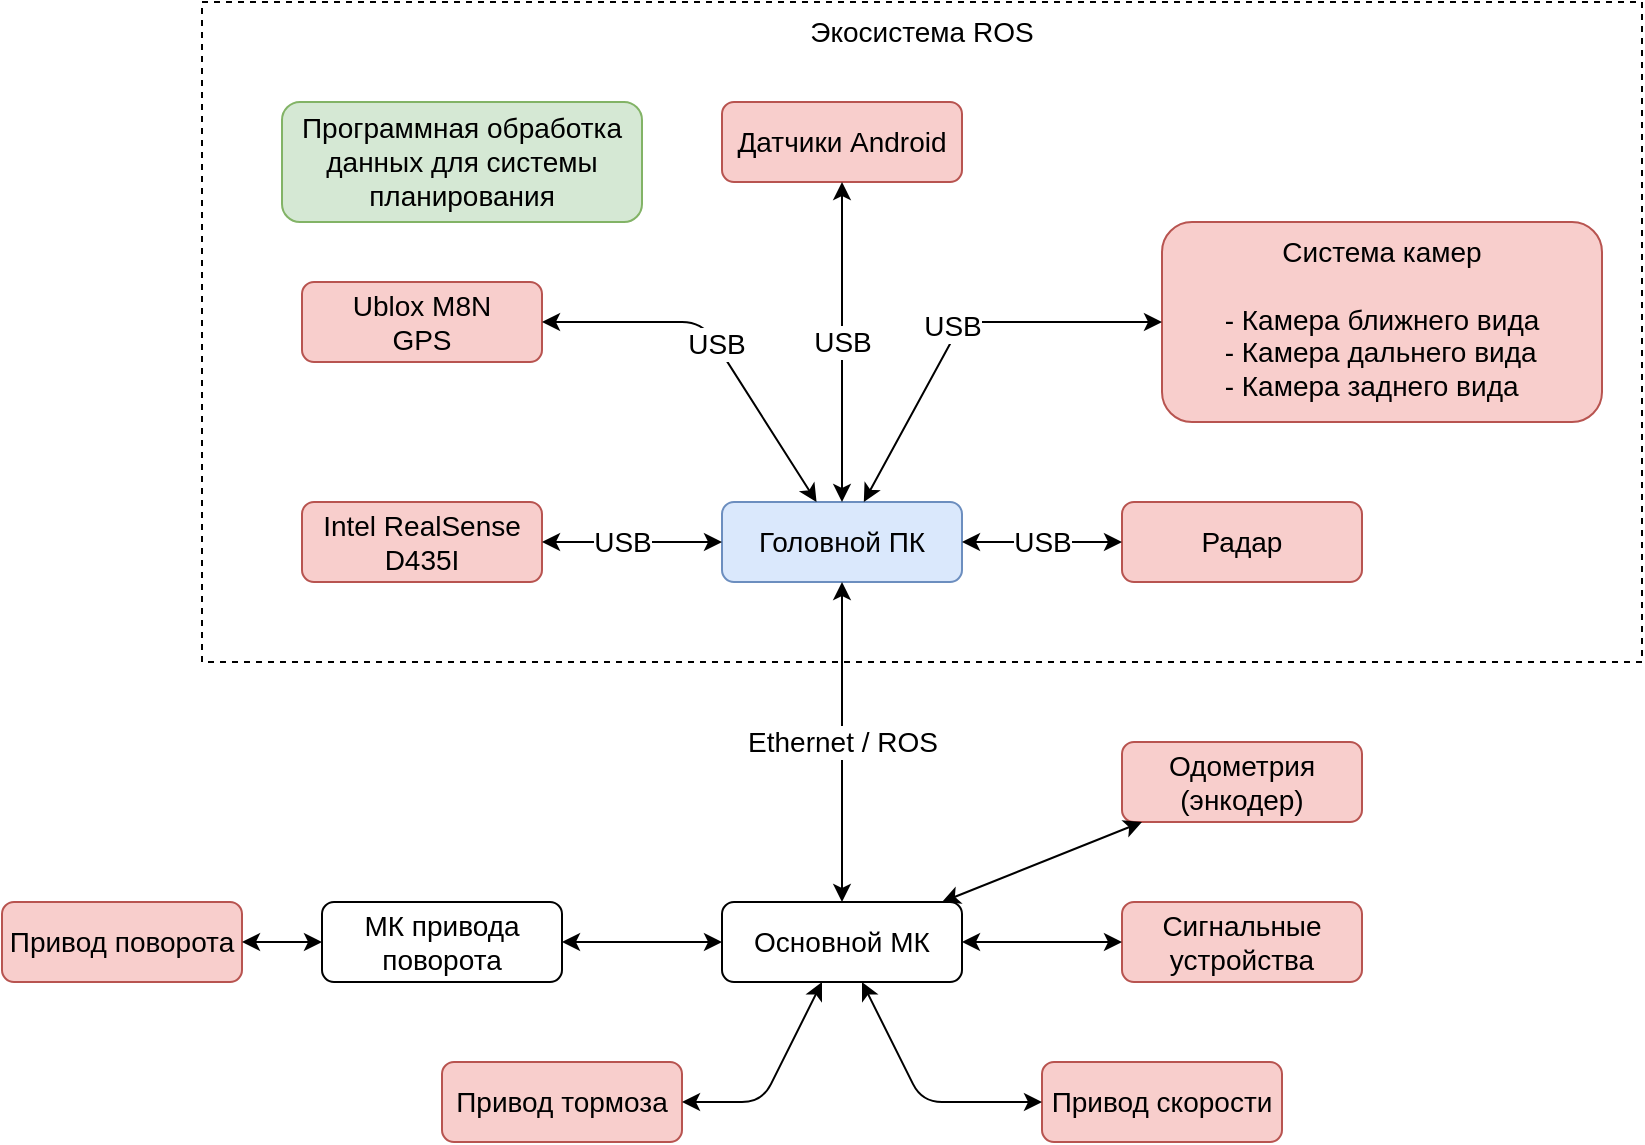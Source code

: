 <mxfile version="15.0.6" type="google" pages="5"><diagram id="zRDR28uWy2j19FJvfki4" name="MainBlocks"><mxGraphModel dx="1422" dy="1931" grid="1" gridSize="10" guides="1" tooltips="1" connect="1" arrows="1" fold="1" page="1" pageScale="1" pageWidth="827" pageHeight="1169" math="0" shadow="0"><root><mxCell id="0"/><mxCell id="1" parent="0"/><mxCell id="t-ImIZvQn2SqK_caZat9-21" value="Экосистема ROS" style="rounded=0;whiteSpace=wrap;html=1;fontSize=14;verticalAlign=top;dashed=1;" parent="1" vertex="1"><mxGeometry x="180" y="-250" width="720" height="330" as="geometry"/></mxCell><mxCell id="t-ImIZvQn2SqK_caZat9-1" value="Привод тормоза" style="rounded=1;whiteSpace=wrap;html=1;fontSize=14;fillColor=#f8cecc;strokeColor=#b85450;" parent="1" vertex="1"><mxGeometry x="300" y="280" width="120" height="40" as="geometry"/></mxCell><mxCell id="t-ImIZvQn2SqK_caZat9-3" value="" style="endArrow=classic;startArrow=classic;html=1;fontSize=14;" parent="1" source="t-ImIZvQn2SqK_caZat9-1" target="t-ImIZvQn2SqK_caZat9-4" edge="1"><mxGeometry width="50" height="50" relative="1" as="geometry"><mxPoint x="390" y="440" as="sourcePoint"/><mxPoint x="360" y="340" as="targetPoint"/><Array as="points"><mxPoint x="460" y="300"/></Array></mxGeometry></mxCell><mxCell id="t-ImIZvQn2SqK_caZat9-4" value="Основной МК" style="rounded=1;whiteSpace=wrap;html=1;fontSize=14;" parent="1" vertex="1"><mxGeometry x="440" y="200" width="120" height="40" as="geometry"/></mxCell><mxCell id="t-ImIZvQn2SqK_caZat9-7" value="МК привода поворота" style="rounded=1;whiteSpace=wrap;html=1;fontSize=14;" parent="1" vertex="1"><mxGeometry x="240" y="200" width="120" height="40" as="geometry"/></mxCell><mxCell id="t-ImIZvQn2SqK_caZat9-8" value="" style="endArrow=classic;startArrow=classic;html=1;fontSize=14;" parent="1" source="t-ImIZvQn2SqK_caZat9-4" target="t-ImIZvQn2SqK_caZat9-7" edge="1"><mxGeometry width="50" height="50" relative="1" as="geometry"><mxPoint x="443.333" y="330" as="sourcePoint"/><mxPoint x="496.667" y="250" as="targetPoint"/></mxGeometry></mxCell><mxCell id="t-ImIZvQn2SqK_caZat9-10" value="Головной ПК" style="rounded=1;whiteSpace=wrap;html=1;fontSize=14;fillColor=#dae8fc;strokeColor=#6c8ebf;" parent="1" vertex="1"><mxGeometry x="440" width="120" height="40" as="geometry"/></mxCell><mxCell id="t-ImIZvQn2SqK_caZat9-11" value="Ethernet / ROS" style="endArrow=classic;startArrow=classic;html=1;fontSize=14;" parent="1" source="t-ImIZvQn2SqK_caZat9-10" target="t-ImIZvQn2SqK_caZat9-4" edge="1"><mxGeometry width="50" height="50" relative="1" as="geometry"><mxPoint x="527.143" y="210" as="sourcePoint"/><mxPoint x="612.857" y="110" as="targetPoint"/></mxGeometry></mxCell><mxCell id="t-ImIZvQn2SqK_caZat9-13" value="Система камер&lt;br&gt;&lt;br&gt;&lt;div style=&quot;text-align: left&quot;&gt;&lt;span&gt;- Камера ближнего вида&lt;/span&gt;&lt;/div&gt;&lt;div style=&quot;text-align: left&quot;&gt;- Камера дальнего вида&lt;/div&gt;&lt;div style=&quot;text-align: left&quot;&gt;- Камера заднего вида&lt;/div&gt;" style="rounded=1;whiteSpace=wrap;html=1;fontSize=14;fillColor=#f8cecc;strokeColor=#b85450;verticalAlign=top;" parent="1" vertex="1"><mxGeometry x="660" y="-140" width="220" height="100" as="geometry"/></mxCell><mxCell id="t-ImIZvQn2SqK_caZat9-14" value="USB" style="endArrow=classic;startArrow=classic;html=1;fontSize=14;" parent="1" source="t-ImIZvQn2SqK_caZat9-10" target="t-ImIZvQn2SqK_caZat9-13" edge="1"><mxGeometry x="-0.025" y="4" width="50" height="50" relative="1" as="geometry"><mxPoint x="687.143" y="70" as="sourcePoint"/><mxPoint x="772.857" y="-30" as="targetPoint"/><Array as="points"><mxPoint x="560" y="-90"/></Array><mxPoint as="offset"/></mxGeometry></mxCell><mxCell id="t-ImIZvQn2SqK_caZat9-15" value="Привод скорости" style="rounded=1;whiteSpace=wrap;html=1;fontSize=14;fillColor=#f8cecc;strokeColor=#b85450;" parent="1" vertex="1"><mxGeometry x="600" y="280" width="120" height="40" as="geometry"/></mxCell><mxCell id="t-ImIZvQn2SqK_caZat9-16" value="" style="endArrow=classic;startArrow=classic;html=1;fontSize=14;" parent="1" source="t-ImIZvQn2SqK_caZat9-4" target="t-ImIZvQn2SqK_caZat9-15" edge="1"><mxGeometry width="50" height="50" relative="1" as="geometry"><mxPoint x="680" y="340" as="sourcePoint"/><mxPoint x="610" y="330" as="targetPoint"/><Array as="points"><mxPoint x="540" y="300"/></Array></mxGeometry></mxCell><mxCell id="t-ImIZvQn2SqK_caZat9-17" value="Привод поворота" style="rounded=1;whiteSpace=wrap;html=1;fontSize=14;fillColor=#f8cecc;strokeColor=#b85450;" parent="1" vertex="1"><mxGeometry x="80" y="200" width="120" height="40" as="geometry"/></mxCell><mxCell id="t-ImIZvQn2SqK_caZat9-18" value="" style="endArrow=classic;startArrow=classic;html=1;fontSize=14;" parent="1" source="t-ImIZvQn2SqK_caZat9-7" target="t-ImIZvQn2SqK_caZat9-17" edge="1"><mxGeometry width="50" height="50" relative="1" as="geometry"><mxPoint x="527.143" y="210" as="sourcePoint"/><mxPoint x="612.857" y="110" as="targetPoint"/></mxGeometry></mxCell><mxCell id="t-ImIZvQn2SqK_caZat9-19" value="Сигнальные устройства" style="rounded=1;whiteSpace=wrap;html=1;fontSize=14;fillColor=#f8cecc;strokeColor=#b85450;" parent="1" vertex="1"><mxGeometry x="640" y="200" width="120" height="40" as="geometry"/></mxCell><mxCell id="t-ImIZvQn2SqK_caZat9-20" value="" style="endArrow=classic;startArrow=classic;html=1;fontSize=14;" parent="1" source="t-ImIZvQn2SqK_caZat9-4" target="t-ImIZvQn2SqK_caZat9-19" edge="1"><mxGeometry width="50" height="50" relative="1" as="geometry"><mxPoint x="527.143" y="210" as="sourcePoint"/><mxPoint x="612.857" y="110" as="targetPoint"/></mxGeometry></mxCell><mxCell id="t-ImIZvQn2SqK_caZat9-26" value="Одометрия&lt;br&gt;(энкодер)" style="rounded=1;whiteSpace=wrap;html=1;fontSize=14;fillColor=#f8cecc;strokeColor=#b85450;" parent="1" vertex="1"><mxGeometry x="640" y="120" width="120" height="40" as="geometry"/></mxCell><mxCell id="t-ImIZvQn2SqK_caZat9-27" value="" style="endArrow=classic;startArrow=classic;html=1;fontSize=14;" parent="1" source="t-ImIZvQn2SqK_caZat9-4" target="t-ImIZvQn2SqK_caZat9-26" edge="1"><mxGeometry width="50" height="50" relative="1" as="geometry"><mxPoint x="570" y="230" as="sourcePoint"/><mxPoint x="650" y="230" as="targetPoint"/></mxGeometry></mxCell><mxCell id="t-ImIZvQn2SqK_caZat9-30" value="Радар" style="rounded=1;whiteSpace=wrap;html=1;fontSize=14;fillColor=#f8cecc;strokeColor=#b85450;" parent="1" vertex="1"><mxGeometry x="640" width="120" height="40" as="geometry"/></mxCell><mxCell id="t-ImIZvQn2SqK_caZat9-31" value="USB" style="endArrow=classic;startArrow=classic;html=1;fontSize=14;" parent="1" source="t-ImIZvQn2SqK_caZat9-10" target="t-ImIZvQn2SqK_caZat9-30" edge="1"><mxGeometry width="50" height="50" relative="1" as="geometry"><mxPoint x="330" y="30" as="sourcePoint"/><mxPoint x="450" y="30" as="targetPoint"/></mxGeometry></mxCell><mxCell id="t-ImIZvQn2SqK_caZat9-32" value="Программная обработка данных для системы планирования" style="rounded=1;whiteSpace=wrap;html=1;fontSize=14;verticalAlign=middle;fillColor=#d5e8d4;strokeColor=#82b366;" parent="1" vertex="1"><mxGeometry x="220" y="-200" width="180" height="60" as="geometry"/></mxCell><mxCell id="yR-QvZx8uirgOthwfy7J-1" value="Intel RealSense&lt;br&gt;D435I" style="rounded=1;whiteSpace=wrap;html=1;fontSize=14;fillColor=#f8cecc;strokeColor=#b85450;" parent="1" vertex="1"><mxGeometry x="230" width="120" height="40" as="geometry"/></mxCell><mxCell id="yR-QvZx8uirgOthwfy7J-2" value="USB" style="endArrow=classic;startArrow=classic;html=1;fontSize=14;" parent="1" source="t-ImIZvQn2SqK_caZat9-10" target="yR-QvZx8uirgOthwfy7J-1" edge="1"><mxGeometry x="0.111" width="50" height="50" relative="1" as="geometry"><mxPoint x="470" y="20" as="sourcePoint"/><mxPoint x="510" y="-190" as="targetPoint"/><mxPoint as="offset"/></mxGeometry></mxCell><mxCell id="yR-QvZx8uirgOthwfy7J-3" value="Ublox M8N&lt;br&gt;GPS" style="rounded=1;whiteSpace=wrap;html=1;fontSize=14;fillColor=#f8cecc;strokeColor=#b85450;" parent="1" vertex="1"><mxGeometry x="230" y="-110" width="120" height="40" as="geometry"/></mxCell><mxCell id="yR-QvZx8uirgOthwfy7J-4" value="USB" style="endArrow=classic;startArrow=classic;html=1;fontSize=14;" parent="1" source="t-ImIZvQn2SqK_caZat9-10" target="yR-QvZx8uirgOthwfy7J-3" edge="1"><mxGeometry width="50" height="50" relative="1" as="geometry"><mxPoint x="510" y="10" as="sourcePoint"/><mxPoint x="510" y="-190" as="targetPoint"/><Array as="points"><mxPoint x="430" y="-90"/></Array></mxGeometry></mxCell><mxCell id="OU8pU7-Chbkv9BFfNw3c-1" value="Датчики Android" style="rounded=1;whiteSpace=wrap;html=1;fontSize=14;fillColor=#f8cecc;strokeColor=#b85450;" parent="1" vertex="1"><mxGeometry x="440" y="-200" width="120" height="40" as="geometry"/></mxCell><mxCell id="OU8pU7-Chbkv9BFfNw3c-2" value="USB" style="endArrow=classic;startArrow=classic;html=1;fontSize=14;" parent="1" source="t-ImIZvQn2SqK_caZat9-10" target="OU8pU7-Chbkv9BFfNw3c-1" edge="1"><mxGeometry width="50" height="50" relative="1" as="geometry"><mxPoint x="570" y="30" as="sourcePoint"/><mxPoint x="650" y="30" as="targetPoint"/></mxGeometry></mxCell></root></mxGraphModel></diagram><diagram id="R8n72mBT_WFG72FCqKb8" name="ROS Flow"><mxGraphModel dx="1422" dy="794" grid="1" gridSize="10" guides="1" tooltips="1" connect="1" arrows="1" fold="1" page="1" pageScale="1" pageWidth="827" pageHeight="1169" math="0" shadow="0"><root><mxCell id="kJuKawwaeb4zkLzE2Cbz-0"/><mxCell id="kJuKawwaeb4zkLzE2Cbz-1" parent="kJuKawwaeb4zkLzE2Cbz-0"/><mxCell id="VeBvSfh-zfwsyzmYE2hp-2" value="" style="edgeStyle=orthogonalEdgeStyle;rounded=0;orthogonalLoop=1;jettySize=auto;html=1;fontSize=14;" parent="kJuKawwaeb4zkLzE2Cbz-1" source="VeBvSfh-zfwsyzmYE2hp-0" target="VeBvSfh-zfwsyzmYE2hp-1" edge="1"><mxGeometry relative="1" as="geometry"/></mxCell><mxCell id="VeBvSfh-zfwsyzmYE2hp-4" style="edgeStyle=orthogonalEdgeStyle;rounded=0;orthogonalLoop=1;jettySize=auto;html=1;exitX=0.75;exitY=1;exitDx=0;exitDy=0;entryX=0;entryY=0.5;entryDx=0;entryDy=0;fontSize=14;" parent="kJuKawwaeb4zkLzE2Cbz-1" source="VeBvSfh-zfwsyzmYE2hp-0" target="VeBvSfh-zfwsyzmYE2hp-3" edge="1"><mxGeometry relative="1" as="geometry"/></mxCell><mxCell id="VeBvSfh-zfwsyzmYE2hp-0" value="Intel RealSense&lt;br style=&quot;font-size: 14px;&quot;&gt;D435I" style="rounded=1;whiteSpace=wrap;html=1;fontSize=14;fillColor=#f8cecc;strokeColor=#b85450;" parent="kJuKawwaeb4zkLzE2Cbz-1" vertex="1"><mxGeometry x="100" y="240" width="120" height="40" as="geometry"/></mxCell><mxCell id="VeBvSfh-zfwsyzmYE2hp-27" style="edgeStyle=orthogonalEdgeStyle;rounded=0;orthogonalLoop=1;jettySize=auto;html=1;exitX=1;exitY=0.5;exitDx=0;exitDy=0;entryX=0.25;entryY=1;entryDx=0;entryDy=0;fontSize=14;" parent="kJuKawwaeb4zkLzE2Cbz-1" source="VeBvSfh-zfwsyzmYE2hp-1" target="VeBvSfh-zfwsyzmYE2hp-25" edge="1"><mxGeometry relative="1" as="geometry"/></mxCell><mxCell id="VeBvSfh-zfwsyzmYE2hp-1" value="Gyroscope data" style="rounded=0;whiteSpace=wrap;html=1;fillColor=#d5e8d4;strokeColor=#82b366;fontSize=14;" parent="kJuKawwaeb4zkLzE2Cbz-1" vertex="1"><mxGeometry x="280" y="245" width="120" height="30" as="geometry"/></mxCell><mxCell id="VeBvSfh-zfwsyzmYE2hp-3" value="PointCloud data" style="rounded=0;whiteSpace=wrap;html=1;fillColor=#d5e8d4;strokeColor=#82b366;fontSize=14;" parent="kJuKawwaeb4zkLzE2Cbz-1" vertex="1"><mxGeometry x="280" y="325" width="120" height="30" as="geometry"/></mxCell><mxCell id="VeBvSfh-zfwsyzmYE2hp-9" value="" style="edgeStyle=orthogonalEdgeStyle;rounded=0;orthogonalLoop=1;jettySize=auto;html=1;fontSize=14;" parent="kJuKawwaeb4zkLzE2Cbz-1" source="VeBvSfh-zfwsyzmYE2hp-5" target="VeBvSfh-zfwsyzmYE2hp-7" edge="1"><mxGeometry relative="1" as="geometry"/></mxCell><mxCell id="VeBvSfh-zfwsyzmYE2hp-12" style="edgeStyle=orthogonalEdgeStyle;rounded=0;orthogonalLoop=1;jettySize=auto;html=1;exitX=0.75;exitY=1;exitDx=0;exitDy=0;entryX=0;entryY=0.5;entryDx=0;entryDy=0;fontSize=14;" parent="kJuKawwaeb4zkLzE2Cbz-1" source="VeBvSfh-zfwsyzmYE2hp-5" target="VeBvSfh-zfwsyzmYE2hp-6" edge="1"><mxGeometry relative="1" as="geometry"/></mxCell><mxCell id="VeBvSfh-zfwsyzmYE2hp-5" value="Stereo pair" style="rounded=1;whiteSpace=wrap;html=1;fontSize=14;fillColor=#f8cecc;strokeColor=#b85450;" parent="kJuKawwaeb4zkLzE2Cbz-1" vertex="1"><mxGeometry x="100" y="440" width="120" height="40" as="geometry"/></mxCell><mxCell id="VeBvSfh-zfwsyzmYE2hp-11" style="edgeStyle=orthogonalEdgeStyle;rounded=0;orthogonalLoop=1;jettySize=auto;html=1;exitX=1;exitY=0.5;exitDx=0;exitDy=0;fontSize=14;" parent="kJuKawwaeb4zkLzE2Cbz-1" source="VeBvSfh-zfwsyzmYE2hp-6" target="VeBvSfh-zfwsyzmYE2hp-8" edge="1"><mxGeometry relative="1" as="geometry"/></mxCell><mxCell id="VeBvSfh-zfwsyzmYE2hp-6" value="CameraInfo&lt;br style=&quot;font-size: 14px;&quot;&gt;Calibration data" style="rounded=0;whiteSpace=wrap;html=1;fillColor=#d5e8d4;strokeColor=#82b366;fontSize=14;" parent="kJuKawwaeb4zkLzE2Cbz-1" vertex="1"><mxGeometry x="280" y="520" width="120" height="30" as="geometry"/></mxCell><mxCell id="VeBvSfh-zfwsyzmYE2hp-10" value="" style="edgeStyle=orthogonalEdgeStyle;rounded=0;orthogonalLoop=1;jettySize=auto;html=1;fontSize=14;" parent="kJuKawwaeb4zkLzE2Cbz-1" source="VeBvSfh-zfwsyzmYE2hp-7" target="VeBvSfh-zfwsyzmYE2hp-8" edge="1"><mxGeometry relative="1" as="geometry"/></mxCell><mxCell id="VeBvSfh-zfwsyzmYE2hp-7" value="Raw images" style="rounded=0;whiteSpace=wrap;html=1;fillColor=#d5e8d4;strokeColor=#82b366;fontSize=14;" parent="kJuKawwaeb4zkLzE2Cbz-1" vertex="1"><mxGeometry x="280" y="445" width="120" height="30" as="geometry"/></mxCell><mxCell id="VeBvSfh-zfwsyzmYE2hp-14" style="edgeStyle=orthogonalEdgeStyle;rounded=0;orthogonalLoop=1;jettySize=auto;html=1;fontSize=14;" parent="kJuKawwaeb4zkLzE2Cbz-1" source="VeBvSfh-zfwsyzmYE2hp-8" target="VeBvSfh-zfwsyzmYE2hp-13" edge="1"><mxGeometry relative="1" as="geometry"/></mxCell><mxCell id="VeBvSfh-zfwsyzmYE2hp-8" value="StereoImageProc" style="rounded=1;whiteSpace=wrap;html=1;fontSize=14;fillColor=#dae8fc;strokeColor=#6c8ebf;" parent="kJuKawwaeb4zkLzE2Cbz-1" vertex="1"><mxGeometry x="440" y="440" width="120" height="40" as="geometry"/></mxCell><mxCell id="VeBvSfh-zfwsyzmYE2hp-28" style="edgeStyle=orthogonalEdgeStyle;rounded=0;orthogonalLoop=1;jettySize=auto;html=1;exitX=1;exitY=0.5;exitDx=0;exitDy=0;fontSize=14;" parent="kJuKawwaeb4zkLzE2Cbz-1" source="VeBvSfh-zfwsyzmYE2hp-13" target="VeBvSfh-zfwsyzmYE2hp-15" edge="1"><mxGeometry relative="1" as="geometry"/></mxCell><mxCell id="VeBvSfh-zfwsyzmYE2hp-13" value="Rectified images" style="rounded=0;whiteSpace=wrap;html=1;fillColor=#d5e8d4;strokeColor=#82b366;fontSize=14;" parent="kJuKawwaeb4zkLzE2Cbz-1" vertex="1"><mxGeometry x="440" y="360" width="120" height="30" as="geometry"/></mxCell><mxCell id="VeBvSfh-zfwsyzmYE2hp-30" style="edgeStyle=orthogonalEdgeStyle;rounded=0;orthogonalLoop=1;jettySize=auto;html=1;fontSize=14;" parent="kJuKawwaeb4zkLzE2Cbz-1" source="VeBvSfh-zfwsyzmYE2hp-15" target="VeBvSfh-zfwsyzmYE2hp-29" edge="1"><mxGeometry relative="1" as="geometry"/></mxCell><mxCell id="VeBvSfh-zfwsyzmYE2hp-15" value="Visual odometry" style="rounded=1;whiteSpace=wrap;html=1;fontSize=14;fillColor=#dae8fc;strokeColor=#6c8ebf;" parent="kJuKawwaeb4zkLzE2Cbz-1" vertex="1"><mxGeometry x="635" y="355" width="120" height="40" as="geometry"/></mxCell><mxCell id="VeBvSfh-zfwsyzmYE2hp-18" style="edgeStyle=orthogonalEdgeStyle;rounded=0;orthogonalLoop=1;jettySize=auto;html=1;exitX=1;exitY=0.5;exitDx=0;exitDy=0;fontSize=14;" parent="kJuKawwaeb4zkLzE2Cbz-1" source="VeBvSfh-zfwsyzmYE2hp-16" target="VeBvSfh-zfwsyzmYE2hp-17" edge="1"><mxGeometry relative="1" as="geometry"/></mxCell><mxCell id="VeBvSfh-zfwsyzmYE2hp-16" value="Wheel encoders" style="rounded=1;whiteSpace=wrap;html=1;fontSize=14;fillColor=#f8cecc;strokeColor=#b85450;" parent="kJuKawwaeb4zkLzE2Cbz-1" vertex="1"><mxGeometry x="100" y="160" width="120" height="40" as="geometry"/></mxCell><mxCell id="VeBvSfh-zfwsyzmYE2hp-26" style="edgeStyle=orthogonalEdgeStyle;rounded=0;orthogonalLoop=1;jettySize=auto;html=1;exitX=1;exitY=0.5;exitDx=0;exitDy=0;fontSize=14;" parent="kJuKawwaeb4zkLzE2Cbz-1" source="VeBvSfh-zfwsyzmYE2hp-17" target="VeBvSfh-zfwsyzmYE2hp-25" edge="1"><mxGeometry relative="1" as="geometry"/></mxCell><mxCell id="VeBvSfh-zfwsyzmYE2hp-17" value="Odometry&lt;br style=&quot;font-size: 14px;&quot;&gt;Wheel data" style="rounded=0;whiteSpace=wrap;html=1;fillColor=#d5e8d4;strokeColor=#82b366;fontSize=14;" parent="kJuKawwaeb4zkLzE2Cbz-1" vertex="1"><mxGeometry x="280" y="165" width="120" height="30" as="geometry"/></mxCell><mxCell id="VeBvSfh-zfwsyzmYE2hp-21" style="edgeStyle=orthogonalEdgeStyle;rounded=0;orthogonalLoop=1;jettySize=auto;html=1;exitX=1;exitY=0.5;exitDx=0;exitDy=0;fontSize=14;" parent="kJuKawwaeb4zkLzE2Cbz-1" source="VeBvSfh-zfwsyzmYE2hp-19" target="VeBvSfh-zfwsyzmYE2hp-20" edge="1"><mxGeometry relative="1" as="geometry"/></mxCell><mxCell id="VeBvSfh-zfwsyzmYE2hp-19" value="GPS" style="rounded=1;whiteSpace=wrap;html=1;fontSize=14;fillColor=#f8cecc;strokeColor=#b85450;" parent="kJuKawwaeb4zkLzE2Cbz-1" vertex="1"><mxGeometry x="100" y="80" width="120" height="40" as="geometry"/></mxCell><mxCell id="VeBvSfh-zfwsyzmYE2hp-24" style="edgeStyle=orthogonalEdgeStyle;rounded=0;orthogonalLoop=1;jettySize=auto;html=1;exitX=1;exitY=0.5;exitDx=0;exitDy=0;fontSize=14;" parent="kJuKawwaeb4zkLzE2Cbz-1" source="VeBvSfh-zfwsyzmYE2hp-20" target="VeBvSfh-zfwsyzmYE2hp-23" edge="1"><mxGeometry relative="1" as="geometry"/></mxCell><mxCell id="VeBvSfh-zfwsyzmYE2hp-20" value="Pose + Velocity&lt;br style=&quot;font-size: 14px;&quot;&gt;Position data" style="rounded=0;whiteSpace=wrap;html=1;fillColor=#d5e8d4;strokeColor=#82b366;fontSize=14;" parent="kJuKawwaeb4zkLzE2Cbz-1" vertex="1"><mxGeometry x="280" y="85" width="120" height="30" as="geometry"/></mxCell><mxCell id="VeBvSfh-zfwsyzmYE2hp-34" style="edgeStyle=orthogonalEdgeStyle;rounded=0;orthogonalLoop=1;jettySize=auto;html=1;exitX=1;exitY=0.5;exitDx=0;exitDy=0;fontSize=14;" parent="kJuKawwaeb4zkLzE2Cbz-1" source="VeBvSfh-zfwsyzmYE2hp-23" target="VeBvSfh-zfwsyzmYE2hp-33" edge="1"><mxGeometry relative="1" as="geometry"/></mxCell><mxCell id="VeBvSfh-zfwsyzmYE2hp-23" value="navsat_transform_node&amp;nbsp;" style="rounded=1;whiteSpace=wrap;html=1;fontSize=14;fillColor=#dae8fc;strokeColor=#6c8ebf;" parent="kJuKawwaeb4zkLzE2Cbz-1" vertex="1"><mxGeometry x="450" y="80" width="190" height="40" as="geometry"/></mxCell><mxCell id="VeBvSfh-zfwsyzmYE2hp-38" style="edgeStyle=orthogonalEdgeStyle;rounded=0;orthogonalLoop=1;jettySize=auto;html=1;exitX=1;exitY=0.5;exitDx=0;exitDy=0;fontSize=14;" parent="kJuKawwaeb4zkLzE2Cbz-1" source="VeBvSfh-zfwsyzmYE2hp-25" target="VeBvSfh-zfwsyzmYE2hp-37" edge="1"><mxGeometry relative="1" as="geometry"/></mxCell><mxCell id="VeBvSfh-zfwsyzmYE2hp-47" style="edgeStyle=orthogonalEdgeStyle;rounded=0;orthogonalLoop=1;jettySize=auto;html=1;exitX=0.75;exitY=1;exitDx=0;exitDy=0;entryX=0;entryY=0.5;entryDx=0;entryDy=0;fontSize=14;" parent="kJuKawwaeb4zkLzE2Cbz-1" source="VeBvSfh-zfwsyzmYE2hp-25" target="VeBvSfh-zfwsyzmYE2hp-46" edge="1"><mxGeometry relative="1" as="geometry"/></mxCell><mxCell id="VeBvSfh-zfwsyzmYE2hp-25" value="ekf_localization_node&lt;br style=&quot;font-size: 14px;&quot;&gt;Local EKF" style="rounded=1;whiteSpace=wrap;html=1;fontSize=14;fillColor=#dae8fc;strokeColor=#6c8ebf;" parent="kJuKawwaeb4zkLzE2Cbz-1" vertex="1"><mxGeometry x="600" y="160" width="190" height="40" as="geometry"/></mxCell><mxCell id="VeBvSfh-zfwsyzmYE2hp-31" style="edgeStyle=orthogonalEdgeStyle;rounded=0;orthogonalLoop=1;jettySize=auto;html=1;exitX=0.5;exitY=0;exitDx=0;exitDy=0;entryX=0.5;entryY=1;entryDx=0;entryDy=0;fontSize=14;" parent="kJuKawwaeb4zkLzE2Cbz-1" source="VeBvSfh-zfwsyzmYE2hp-29" target="VeBvSfh-zfwsyzmYE2hp-25" edge="1"><mxGeometry relative="1" as="geometry"/></mxCell><mxCell id="VeBvSfh-zfwsyzmYE2hp-29" value="Odometry&lt;br style=&quot;font-size: 14px;&quot;&gt;Camera odometry" style="rounded=0;whiteSpace=wrap;html=1;fillColor=#d5e8d4;strokeColor=#82b366;fontSize=14;" parent="kJuKawwaeb4zkLzE2Cbz-1" vertex="1"><mxGeometry x="635" y="295" width="120" height="30" as="geometry"/></mxCell><mxCell id="VeBvSfh-zfwsyzmYE2hp-49" style="edgeStyle=orthogonalEdgeStyle;rounded=0;orthogonalLoop=1;jettySize=auto;html=1;exitX=1;exitY=0.5;exitDx=0;exitDy=0;fontSize=14;" parent="kJuKawwaeb4zkLzE2Cbz-1" source="VeBvSfh-zfwsyzmYE2hp-32" target="VeBvSfh-zfwsyzmYE2hp-48" edge="1"><mxGeometry relative="1" as="geometry"/></mxCell><mxCell id="VeBvSfh-zfwsyzmYE2hp-32" value="ekf_localization_node&lt;br style=&quot;font-size: 14px;&quot;&gt;Global EKF" style="rounded=1;whiteSpace=wrap;html=1;fontSize=14;fillColor=#dae8fc;strokeColor=#6c8ebf;" parent="kJuKawwaeb4zkLzE2Cbz-1" vertex="1"><mxGeometry x="832" y="80" width="190" height="40" as="geometry"/></mxCell><mxCell id="VeBvSfh-zfwsyzmYE2hp-35" style="edgeStyle=orthogonalEdgeStyle;rounded=0;orthogonalLoop=1;jettySize=auto;html=1;exitX=1;exitY=0.5;exitDx=0;exitDy=0;fontSize=14;" parent="kJuKawwaeb4zkLzE2Cbz-1" source="VeBvSfh-zfwsyzmYE2hp-33" target="VeBvSfh-zfwsyzmYE2hp-32" edge="1"><mxGeometry relative="1" as="geometry"/></mxCell><mxCell id="VeBvSfh-zfwsyzmYE2hp-33" value="Odometry&lt;br style=&quot;font-size: 14px;&quot;&gt;GPS odometry" style="rounded=0;whiteSpace=wrap;html=1;fillColor=#d5e8d4;strokeColor=#82b366;fontSize=14;" parent="kJuKawwaeb4zkLzE2Cbz-1" vertex="1"><mxGeometry x="680" y="85" width="120" height="30" as="geometry"/></mxCell><mxCell id="VeBvSfh-zfwsyzmYE2hp-39" style="edgeStyle=orthogonalEdgeStyle;rounded=0;orthogonalLoop=1;jettySize=auto;html=1;fontSize=14;" parent="kJuKawwaeb4zkLzE2Cbz-1" source="VeBvSfh-zfwsyzmYE2hp-37" target="VeBvSfh-zfwsyzmYE2hp-32" edge="1"><mxGeometry relative="1" as="geometry"/></mxCell><mxCell id="VeBvSfh-zfwsyzmYE2hp-37" value="Odometry&lt;br style=&quot;font-size: 14px;&quot;&gt;Fused odometry" style="rounded=0;whiteSpace=wrap;html=1;fillColor=#d5e8d4;strokeColor=#82b366;fontSize=14;" parent="kJuKawwaeb4zkLzE2Cbz-1" vertex="1"><mxGeometry x="867" y="165" width="120" height="30" as="geometry"/></mxCell><mxCell id="VeBvSfh-zfwsyzmYE2hp-46" value="Локальное позиционирование" style="rounded=0;whiteSpace=wrap;html=1;fillColor=#e1d5e7;strokeColor=#9673a6;fontSize=14;" parent="kJuKawwaeb4zkLzE2Cbz-1" vertex="1"><mxGeometry x="827" y="280" width="140" height="40" as="geometry"/></mxCell><mxCell id="VeBvSfh-zfwsyzmYE2hp-48" value="Глобальное позиционирование" style="rounded=0;whiteSpace=wrap;html=1;fillColor=#e1d5e7;strokeColor=#9673a6;fontSize=14;" parent="kJuKawwaeb4zkLzE2Cbz-1" vertex="1"><mxGeometry x="977" y="280" width="140" height="40" as="geometry"/></mxCell></root></mxGraphModel></diagram><diagram id="1kNY0pA3mof9VJSbTtEK" name="Planning part"><mxGraphModel dx="595" dy="1963" grid="1" gridSize="10" guides="1" tooltips="1" connect="1" arrows="1" fold="1" page="1" pageScale="1" pageWidth="827" pageHeight="1169" math="0" shadow="0"><root><mxCell id="nW2MQQDESwYPE1NjgGl5-0"/><mxCell id="nW2MQQDESwYPE1NjgGl5-1" parent="nW2MQQDESwYPE1NjgGl5-0"/><mxCell id="nW2MQQDESwYPE1NjgGl5-3" value="Система планирования" style="rounded=0;whiteSpace=wrap;html=1;fontSize=14;verticalAlign=top;dashed=1;" parent="nW2MQQDESwYPE1NjgGl5-1" vertex="1"><mxGeometry x="1030" y="-470" width="530" height="350" as="geometry"/></mxCell><mxCell id="nW2MQQDESwYPE1NjgGl5-4" value="Глобальный планировщик" style="rounded=1;whiteSpace=wrap;html=1;fontSize=14;verticalAlign=middle;fillColor=#d5e8d4;strokeColor=#82b366;" parent="nW2MQQDESwYPE1NjgGl5-1" vertex="1"><mxGeometry x="1070" y="-390" width="120" height="60" as="geometry"/></mxCell><mxCell id="nW2MQQDESwYPE1NjgGl5-2" value="Локальная карта стоимостей" style="rounded=1;whiteSpace=wrap;html=1;fontSize=14;verticalAlign=middle;fillColor=#d5e8d4;strokeColor=#82b366;" parent="nW2MQQDESwYPE1NjgGl5-1" vertex="1"><mxGeometry x="1350" y="-240" width="180" height="60" as="geometry"/></mxCell><mxCell id="c1QGoDDS62uytfCcjVY8-10" value="Команды движения" style="edgeStyle=orthogonalEdgeStyle;rounded=0;orthogonalLoop=1;jettySize=auto;html=1;exitX=0.5;exitY=1;exitDx=0;exitDy=0;fontSize=14;startArrow=none;startFill=0;endArrow=classic;endFill=1;strokeWidth=1;" parent="nW2MQQDESwYPE1NjgGl5-1" source="0s92gGEECtrGXH4hW-mD-0" target="c1QGoDDS62uytfCcjVY8-9" edge="1"><mxGeometry relative="1" as="geometry"/></mxCell><mxCell id="0s92gGEECtrGXH4hW-mD-0" value="Локальный &lt;br style=&quot;font-size: 14px;&quot;&gt;планировщик" style="rounded=1;whiteSpace=wrap;html=1;fontSize=14;verticalAlign=middle;fillColor=#d5e8d4;strokeColor=#82b366;" parent="nW2MQQDESwYPE1NjgGl5-1" vertex="1"><mxGeometry x="1070" y="-240" width="120" height="60" as="geometry"/></mxCell><mxCell id="c1QGoDDS62uytfCcjVY8-0" style="edgeStyle=orthogonalEdgeStyle;rounded=0;orthogonalLoop=1;jettySize=auto;html=1;exitX=0;exitY=0.5;exitDx=0;exitDy=0;startArrow=none;startFill=0;endArrow=classic;endFill=1;strokeWidth=1;fontSize=14;" parent="nW2MQQDESwYPE1NjgGl5-1" source="0s92gGEECtrGXH4hW-mD-1" target="nW2MQQDESwYPE1NjgGl5-4" edge="1"><mxGeometry relative="1" as="geometry"/></mxCell><mxCell id="0s92gGEECtrGXH4hW-mD-1" value="Глобальная карта стоимостей" style="rounded=1;whiteSpace=wrap;html=1;fontSize=14;verticalAlign=middle;fillColor=#d5e8d4;strokeColor=#82b366;" parent="nW2MQQDESwYPE1NjgGl5-1" vertex="1"><mxGeometry x="1350" y="-390" width="180" height="60" as="geometry"/></mxCell><mxCell id="c1QGoDDS62uytfCcjVY8-1" style="edgeStyle=orthogonalEdgeStyle;rounded=0;orthogonalLoop=1;jettySize=auto;html=1;startArrow=none;startFill=0;endArrow=classic;endFill=1;strokeWidth=1;fontSize=14;" parent="nW2MQQDESwYPE1NjgGl5-1" source="nW2MQQDESwYPE1NjgGl5-2" target="0s92gGEECtrGXH4hW-mD-0" edge="1"><mxGeometry relative="1" as="geometry"><mxPoint x="1360" y="-350" as="sourcePoint"/><mxPoint x="1200" y="-350" as="targetPoint"/></mxGeometry></mxCell><mxCell id="c1QGoDDS62uytfCcjVY8-2" style="edgeStyle=orthogonalEdgeStyle;rounded=0;orthogonalLoop=1;jettySize=auto;html=1;startArrow=none;startFill=0;endArrow=classic;endFill=1;strokeWidth=1;fontSize=14;" parent="nW2MQQDESwYPE1NjgGl5-1" source="nW2MQQDESwYPE1NjgGl5-4" target="0s92gGEECtrGXH4hW-mD-0" edge="1"><mxGeometry relative="1" as="geometry"><mxPoint x="1360" y="-200" as="sourcePoint"/><mxPoint x="1200" y="-200" as="targetPoint"/></mxGeometry></mxCell><mxCell id="c1QGoDDS62uytfCcjVY8-3" style="edgeStyle=orthogonalEdgeStyle;rounded=0;orthogonalLoop=1;jettySize=auto;html=1;startArrow=none;startFill=0;endArrow=classic;endFill=1;strokeWidth=1;fontSize=14;" parent="nW2MQQDESwYPE1NjgGl5-1" source="c1QGoDDS62uytfCcjVY8-4" target="0s92gGEECtrGXH4hW-mD-1" edge="1"><mxGeometry relative="1" as="geometry"><mxPoint x="1730" y="-340" as="sourcePoint"/><mxPoint x="1730" y="-250" as="targetPoint"/></mxGeometry></mxCell><mxCell id="c1QGoDDS62uytfCcjVY8-4" value="Модули восприятия информации" style="rounded=1;whiteSpace=wrap;html=1;fontSize=14;verticalAlign=middle;fillColor=#e1d5e7;strokeColor=#9673a6;" parent="nW2MQQDESwYPE1NjgGl5-1" vertex="1"><mxGeometry x="1600" y="-320" width="180" height="60" as="geometry"/></mxCell><mxCell id="c1QGoDDS62uytfCcjVY8-5" style="edgeStyle=orthogonalEdgeStyle;rounded=0;orthogonalLoop=1;jettySize=auto;html=1;startArrow=none;startFill=0;endArrow=classic;endFill=1;strokeWidth=1;fontSize=14;" parent="nW2MQQDESwYPE1NjgGl5-1" source="c1QGoDDS62uytfCcjVY8-4" target="nW2MQQDESwYPE1NjgGl5-2" edge="1"><mxGeometry relative="1" as="geometry"><mxPoint x="1660" y="-350" as="sourcePoint"/><mxPoint x="1540" y="-350" as="targetPoint"/></mxGeometry></mxCell><mxCell id="c1QGoDDS62uytfCcjVY8-6" value="Система построения карты" style="rounded=1;whiteSpace=wrap;html=1;fontSize=14;verticalAlign=middle;fillColor=#e1d5e7;strokeColor=#9673a6;" parent="nW2MQQDESwYPE1NjgGl5-1" vertex="1"><mxGeometry x="1600" y="-460" width="180" height="60" as="geometry"/></mxCell><mxCell id="c1QGoDDS62uytfCcjVY8-7" style="edgeStyle=orthogonalEdgeStyle;rounded=0;orthogonalLoop=1;jettySize=auto;html=1;startArrow=none;startFill=0;endArrow=classic;endFill=1;strokeWidth=1;fontSize=14;" parent="nW2MQQDESwYPE1NjgGl5-1" source="c1QGoDDS62uytfCcjVY8-4" target="c1QGoDDS62uytfCcjVY8-6" edge="1"><mxGeometry relative="1" as="geometry"><mxPoint x="1360" y="-350" as="sourcePoint"/><mxPoint x="1200" y="-350" as="targetPoint"/></mxGeometry></mxCell><mxCell id="c1QGoDDS62uytfCcjVY8-8" value="Карта" style="edgeStyle=orthogonalEdgeStyle;rounded=0;orthogonalLoop=1;jettySize=auto;html=1;startArrow=none;startFill=0;endArrow=classic;endFill=1;strokeWidth=1;fontSize=14;" parent="nW2MQQDESwYPE1NjgGl5-1" source="c1QGoDDS62uytfCcjVY8-6" target="0s92gGEECtrGXH4hW-mD-1" edge="1"><mxGeometry relative="1" as="geometry"><mxPoint x="1700" y="-310" as="sourcePoint"/><mxPoint x="1700" y="-390" as="targetPoint"/></mxGeometry></mxCell><mxCell id="c1QGoDDS62uytfCcjVY8-9" value="Транспортное средство" style="rounded=1;whiteSpace=wrap;html=1;fontSize=14;verticalAlign=middle;fillColor=#e1d5e7;strokeColor=#9673a6;" parent="nW2MQQDESwYPE1NjgGl5-1" vertex="1"><mxGeometry x="1040" y="-90" width="180" height="60" as="geometry"/></mxCell></root></mxGraphModel></diagram><diagram id="cjNtGUlBTKZDyQlRGhi4" name="TF"><mxGraphModel dx="1422" dy="762" grid="1" gridSize="10" guides="1" tooltips="1" connect="1" arrows="1" fold="1" page="1" pageScale="1" pageWidth="827" pageHeight="1169" math="0" shadow="0"><root><mxCell id="7_pdValmwiBLKfdLnovo-0"/><mxCell id="7_pdValmwiBLKfdLnovo-1" parent="7_pdValmwiBLKfdLnovo-0"/><mxCell id="7_pdValmwiBLKfdLnovo-2" value="Системы координат робота" style="rounded=1;whiteSpace=wrap;html=1;fillColor=#e1d5e7;strokeColor=#9673a6;verticalAlign=top;fontSize=14;" parent="7_pdValmwiBLKfdLnovo-1" vertex="1"><mxGeometry x="154" y="290" width="520" height="255" as="geometry"/></mxCell><mxCell id="7_pdValmwiBLKfdLnovo-3" value="&lt;span style=&quot;color: rgb(0 , 0 , 0) ; font-family: &amp;quot;helvetica&amp;quot; ; font-size: 14px ; font-style: normal ; font-weight: 400 ; letter-spacing: normal ; text-indent: 0px ; text-transform: none ; word-spacing: 0px ; background-color: rgb(248 , 249 , 250) ; display: inline ; float: none&quot;&gt;Карта&lt;/span&gt;" style="text;whiteSpace=wrap;html=1;strokeColor=#000000;rounded=1;fillColor=#ffffff;align=center;fontSize=14;" parent="7_pdValmwiBLKfdLnovo-1" vertex="1"><mxGeometry x="174" y="325" width="80" height="30" as="geometry"/></mxCell><mxCell id="7_pdValmwiBLKfdLnovo-4" value="&lt;span style=&quot;color: rgb(0 , 0 , 0) ; font-family: &amp;quot;helvetica&amp;quot; ; font-size: 14px ; font-style: normal ; font-weight: 400 ; letter-spacing: normal ; text-indent: 0px ; text-transform: none ; word-spacing: 0px ; background-color: rgb(248 , 249 , 250) ; display: inline ; float: none&quot;&gt;Одометрия&lt;/span&gt;" style="text;whiteSpace=wrap;html=1;strokeColor=#000000;rounded=1;fillColor=#ffffff;align=center;fontSize=14;" parent="7_pdValmwiBLKfdLnovo-1" vertex="1"><mxGeometry x="254" y="375" width="120" height="30" as="geometry"/></mxCell><mxCell id="7_pdValmwiBLKfdLnovo-5" value="&lt;span style=&quot;color: rgb(0 , 0 , 0) ; font-family: &amp;quot;helvetica&amp;quot; ; font-size: 14px ; font-style: normal ; font-weight: 400 ; letter-spacing: normal ; text-indent: 0px ; text-transform: none ; word-spacing: 0px ; background-color: rgb(248 , 249 , 250) ; display: inline ; float: none&quot;&gt;База робота&lt;/span&gt;" style="text;whiteSpace=wrap;html=1;strokeColor=#000000;rounded=1;fillColor=#ffffff;align=center;fontSize=14;" parent="7_pdValmwiBLKfdLnovo-1" vertex="1"><mxGeometry x="344" y="425" width="120" height="30" as="geometry"/></mxCell><mxCell id="7_pdValmwiBLKfdLnovo-6" value="&lt;span style=&quot;color: rgb(0 , 0 , 0) ; font-family: &amp;quot;helvetica&amp;quot; ; font-size: 14px ; font-style: normal ; font-weight: 400 ; letter-spacing: normal ; text-indent: 0px ; text-transform: none ; word-spacing: 0px ; background-color: rgb(248 , 249 , 250) ; display: inline ; float: none&quot;&gt;Камеры&lt;/span&gt;" style="text;whiteSpace=wrap;html=1;strokeColor=#000000;rounded=1;fillColor=#ffffff;align=center;fontSize=14;" parent="7_pdValmwiBLKfdLnovo-1" vertex="1"><mxGeometry x="474" y="325" width="120" height="30" as="geometry"/></mxCell><mxCell id="7_pdValmwiBLKfdLnovo-7" value="&lt;span style=&quot;color: rgb(0 , 0 , 0) ; font-family: &amp;quot;helvetica&amp;quot; ; font-size: 14px ; font-style: normal ; font-weight: 400 ; letter-spacing: normal ; text-indent: 0px ; text-transform: none ; word-spacing: 0px ; background-color: rgb(248 , 249 , 250) ; display: inline ; float: none&quot;&gt;GPS&lt;/span&gt;" style="text;whiteSpace=wrap;html=1;strokeColor=#000000;rounded=1;fillColor=#ffffff;align=center;fontSize=14;" parent="7_pdValmwiBLKfdLnovo-1" vertex="1"><mxGeometry x="514" y="375" width="120" height="30" as="geometry"/></mxCell><mxCell id="7_pdValmwiBLKfdLnovo-8" value="&lt;font face=&quot;helvetica&quot; style=&quot;font-size: 14px;&quot;&gt;&lt;span style=&quot;font-size: 14px&quot;&gt;IMU&lt;/span&gt;&lt;/font&gt;" style="text;whiteSpace=wrap;html=1;strokeColor=#000000;rounded=1;fillColor=#ffffff;align=center;fontSize=14;" parent="7_pdValmwiBLKfdLnovo-1" vertex="1"><mxGeometry x="524" y="425" width="120" height="30" as="geometry"/></mxCell><mxCell id="7_pdValmwiBLKfdLnovo-9" value="&lt;font face=&quot;helvetica&quot; style=&quot;font-size: 14px;&quot;&gt;&lt;span style=&quot;font-size: 14px&quot;&gt;RGBD камера&lt;/span&gt;&lt;/font&gt;" style="text;whiteSpace=wrap;html=1;strokeColor=#000000;rounded=1;fillColor=#ffffff;align=center;fontSize=14;" parent="7_pdValmwiBLKfdLnovo-1" vertex="1"><mxGeometry x="504" y="475" width="120" height="30" as="geometry"/></mxCell><mxCell id="7_pdValmwiBLKfdLnovo-10" value="" style="endArrow=classic;startArrow=classic;html=1;fontSize=14;" parent="7_pdValmwiBLKfdLnovo-1" source="7_pdValmwiBLKfdLnovo-3" target="7_pdValmwiBLKfdLnovo-4" edge="1"><mxGeometry width="50" height="50" relative="1" as="geometry"><mxPoint x="384" y="-85" as="sourcePoint"/><mxPoint x="464" y="-85" as="targetPoint"/><Array as="points"><mxPoint x="214" y="390"/></Array></mxGeometry></mxCell><mxCell id="7_pdValmwiBLKfdLnovo-11" value="" style="endArrow=classic;startArrow=classic;html=1;fontSize=14;" parent="7_pdValmwiBLKfdLnovo-1" source="7_pdValmwiBLKfdLnovo-4" target="7_pdValmwiBLKfdLnovo-5" edge="1"><mxGeometry width="50" height="50" relative="1" as="geometry"><mxPoint x="224" y="365.0" as="sourcePoint"/><mxPoint x="264" y="400.0" as="targetPoint"/><Array as="points"><mxPoint x="314" y="440"/></Array></mxGeometry></mxCell><mxCell id="7_pdValmwiBLKfdLnovo-12" value="" style="endArrow=classic;startArrow=classic;html=1;fontSize=14;" parent="7_pdValmwiBLKfdLnovo-1" source="7_pdValmwiBLKfdLnovo-6" target="7_pdValmwiBLKfdLnovo-5" edge="1"><mxGeometry width="50" height="50" relative="1" as="geometry"><mxPoint x="514" y="405" as="sourcePoint"/><mxPoint x="434" y="405" as="targetPoint"/></mxGeometry></mxCell><mxCell id="7_pdValmwiBLKfdLnovo-13" value="" style="endArrow=classic;startArrow=classic;html=1;fontSize=14;" parent="7_pdValmwiBLKfdLnovo-1" source="7_pdValmwiBLKfdLnovo-7" target="7_pdValmwiBLKfdLnovo-5" edge="1"><mxGeometry width="50" height="50" relative="1" as="geometry"><mxPoint x="567" y="365" as="sourcePoint"/><mxPoint x="441" y="435" as="targetPoint"/></mxGeometry></mxCell><mxCell id="7_pdValmwiBLKfdLnovo-14" value="" style="endArrow=classic;startArrow=classic;html=1;fontSize=14;" parent="7_pdValmwiBLKfdLnovo-1" source="7_pdValmwiBLKfdLnovo-8" target="7_pdValmwiBLKfdLnovo-5" edge="1"><mxGeometry width="50" height="50" relative="1" as="geometry"><mxPoint x="540" y="415" as="sourcePoint"/><mxPoint x="468" y="435" as="targetPoint"/></mxGeometry></mxCell><mxCell id="7_pdValmwiBLKfdLnovo-15" value="" style="endArrow=classic;startArrow=classic;html=1;fontSize=14;" parent="7_pdValmwiBLKfdLnovo-1" source="7_pdValmwiBLKfdLnovo-9" target="7_pdValmwiBLKfdLnovo-5" edge="1"><mxGeometry width="50" height="50" relative="1" as="geometry"><mxPoint x="534" y="450" as="sourcePoint"/><mxPoint x="474" y="450" as="targetPoint"/></mxGeometry></mxCell></root></mxGraphModel></diagram><diagram id="3cD55EWwmVBFG9DsmqyP" name="LowLevel"><mxGraphModel dx="1673" dy="2065" grid="1" gridSize="10" guides="1" tooltips="1" connect="1" arrows="1" fold="1" page="1" pageScale="1" pageWidth="827" pageHeight="1169" math="0" shadow="0"><root><mxCell id="xNFJgfyjzh0i0NGiMGnu-0"/><mxCell id="xNFJgfyjzh0i0NGiMGnu-1" parent="xNFJgfyjzh0i0NGiMGnu-0"/><mxCell id="y2fx4JU3Q5tpVJ6wwoZU-48" value="Подсистема сигнализации" style="rounded=0;whiteSpace=wrap;html=1;fontFamily=Helvetica;fillColor=#f5f5f5;verticalAlign=top;strokeColor=#666666;fontColor=#333333;" parent="xNFJgfyjzh0i0NGiMGnu-1" vertex="1"><mxGeometry x="440" y="-120" width="400" height="200" as="geometry"/></mxCell><mxCell id="y2fx4JU3Q5tpVJ6wwoZU-46" value="Подсистема поворота" style="rounded=0;whiteSpace=wrap;html=1;fontFamily=Helvetica;fillColor=#f5f5f5;verticalAlign=top;strokeColor=#666666;fontColor=#333333;" parent="xNFJgfyjzh0i0NGiMGnu-1" vertex="1"><mxGeometry x="40" y="-120" width="380" height="280" as="geometry"/></mxCell><mxCell id="y2fx4JU3Q5tpVJ6wwoZU-7" value="Подсистема торможения" style="rounded=0;whiteSpace=wrap;html=1;fontFamily=Helvetica;fillColor=#f5f5f5;verticalAlign=top;strokeColor=#666666;fontColor=#333333;" parent="xNFJgfyjzh0i0NGiMGnu-1" vertex="1"><mxGeometry x="440" y="200" width="530" height="290" as="geometry"/></mxCell><mxCell id="z6llQWpvwoKRDybTXbw8-0" value="Основной МК&lt;br&gt;STM32F767ZI" style="rounded=1;whiteSpace=wrap;html=1;fontSize=14;" parent="xNFJgfyjzh0i0NGiMGnu-1" vertex="1"><mxGeometry x="450" y="110" width="120" height="60" as="geometry"/></mxCell><mxCell id="54nNxd4ylUKmdSi9xBB4-1" value="dsPIC33EP256" style="rounded=1;whiteSpace=wrap;html=1;fontSize=14;" parent="xNFJgfyjzh0i0NGiMGnu-1" vertex="1"><mxGeometry x="270" width="120" height="40" as="geometry"/></mxCell><mxCell id="54nNxd4ylUKmdSi9xBB4-2" value="Привод поворота руля" style="rounded=1;whiteSpace=wrap;html=1;fontSize=14;fillColor=#f8cecc;strokeColor=#b85450;" parent="xNFJgfyjzh0i0NGiMGnu-1" vertex="1"><mxGeometry x="80" y="80" width="120" height="40" as="geometry"/></mxCell><mxCell id="54nNxd4ylUKmdSi9xBB4-3" value="" style="endArrow=classic;startArrow=none;html=1;fontSize=14;startFill=0;" parent="xNFJgfyjzh0i0NGiMGnu-1" source="1AhsCuDuqtW9jKQWAiIY-8" target="54nNxd4ylUKmdSi9xBB4-2" edge="1"><mxGeometry width="50" height="50" relative="1" as="geometry"><mxPoint x="517.143" y="10" as="sourcePoint"/><mxPoint x="602.857" y="-90" as="targetPoint"/></mxGeometry></mxCell><mxCell id="AKySDu3L4gg134G6hTaO-1" value="UART" style="endArrow=classic;startArrow=none;html=1;fontSize=14;startFill=0;" parent="xNFJgfyjzh0i0NGiMGnu-1" source="y2fx4JU3Q5tpVJ6wwoZU-47" target="54nNxd4ylUKmdSi9xBB4-1" edge="1"><mxGeometry width="50" height="50" relative="1" as="geometry"><mxPoint x="490" y="430" as="sourcePoint"/><mxPoint x="140" y="350" as="targetPoint"/></mxGeometry></mxCell><mxCell id="1AhsCuDuqtW9jKQWAiIY-0" value="GPIO" style="endArrow=none;startArrow=classic;html=1;fontSize=14;endFill=0;" parent="xNFJgfyjzh0i0NGiMGnu-1" source="y2fx4JU3Q5tpVJ6wwoZU-54" target="y2fx4JU3Q5tpVJ6wwoZU-52" edge="1"><mxGeometry width="50" height="50" relative="1" as="geometry"><mxPoint x="126.667" y="320.0" as="sourcePoint"/><mxPoint x="233.333" y="240" as="targetPoint"/><Array as="points"><mxPoint x="485" y="40"/></Array></mxGeometry></mxCell><mxCell id="1AhsCuDuqtW9jKQWAiIY-8" value="Драйвер для ДПТ" style="rounded=1;whiteSpace=wrap;html=1;fontSize=14;fillColor=#dae8fc;strokeColor=#6c8ebf;" parent="xNFJgfyjzh0i0NGiMGnu-1" vertex="1"><mxGeometry x="80" width="120" height="40" as="geometry"/></mxCell><mxCell id="1AhsCuDuqtW9jKQWAiIY-9" value="ШИМ" style="endArrow=classic;startArrow=none;html=1;fontSize=14;startFill=0;" parent="xNFJgfyjzh0i0NGiMGnu-1" source="54nNxd4ylUKmdSi9xBB4-1" target="1AhsCuDuqtW9jKQWAiIY-8" edge="1"><mxGeometry width="50" height="50" relative="1" as="geometry"><mxPoint x="170" y="90" as="sourcePoint"/><mxPoint x="110.0" y="50" as="targetPoint"/></mxGeometry></mxCell><mxCell id="1AhsCuDuqtW9jKQWAiIY-10" value="&amp;nbsp; Потенциометр &lt;br&gt;руля" style="rounded=1;whiteSpace=wrap;html=1;fontSize=14;fillColor=#e1d5e7;strokeColor=#9673a6;" parent="xNFJgfyjzh0i0NGiMGnu-1" vertex="1"><mxGeometry x="270" y="80" width="120" height="40" as="geometry"/></mxCell><mxCell id="1AhsCuDuqtW9jKQWAiIY-12" value="АЦП" style="endArrow=none;startArrow=classic;html=1;fontSize=14;endFill=0;" parent="xNFJgfyjzh0i0NGiMGnu-1" source="54nNxd4ylUKmdSi9xBB4-1" target="1AhsCuDuqtW9jKQWAiIY-10" edge="1"><mxGeometry width="50" height="50" relative="1" as="geometry"><mxPoint x="280" y="110" as="sourcePoint"/><mxPoint x="240" y="110" as="targetPoint"/></mxGeometry></mxCell><mxCell id="y2fx4JU3Q5tpVJ6wwoZU-2" value="60 В" style="rounded=1;whiteSpace=wrap;html=1;fontSize=14;fillColor=#fff2cc;strokeColor=#d6b656;fontStyle=0" parent="xNFJgfyjzh0i0NGiMGnu-1" vertex="1"><mxGeometry x="170" y="30" width="40" height="20" as="geometry"/></mxCell><mxCell id="y2fx4JU3Q5tpVJ6wwoZU-3" value="5 В" style="rounded=1;whiteSpace=wrap;html=1;fontSize=14;fillColor=#fff2cc;strokeColor=#d6b656;fontStyle=0" parent="xNFJgfyjzh0i0NGiMGnu-1" vertex="1"><mxGeometry x="530" y="160" width="40" height="20" as="geometry"/></mxCell><mxCell id="y2fx4JU3Q5tpVJ6wwoZU-4" value="5 В" style="rounded=1;whiteSpace=wrap;html=1;fontSize=14;fillColor=#fff2cc;strokeColor=#d6b656;fontStyle=0" parent="xNFJgfyjzh0i0NGiMGnu-1" vertex="1"><mxGeometry x="360" y="110" width="40" height="20" as="geometry"/></mxCell><mxCell id="y2fx4JU3Q5tpVJ6wwoZU-8" value="МК" style="rounded=1;whiteSpace=wrap;html=1;fontSize=14;dashed=1;" parent="xNFJgfyjzh0i0NGiMGnu-1" vertex="1"><mxGeometry x="680" y="230" width="50" height="30" as="geometry"/></mxCell><mxCell id="y2fx4JU3Q5tpVJ6wwoZU-20" value="Привод тормоза" style="rounded=1;whiteSpace=wrap;html=1;fontSize=14;fillColor=#f8cecc;strokeColor=#b85450;" parent="xNFJgfyjzh0i0NGiMGnu-1" vertex="1"><mxGeometry x="645" y="400" width="120" height="40" as="geometry"/></mxCell><mxCell id="y2fx4JU3Q5tpVJ6wwoZU-21" value="Драйвер для ДПТ" style="rounded=1;whiteSpace=wrap;html=1;fontSize=14;fillColor=#dae8fc;strokeColor=#6c8ebf;" parent="xNFJgfyjzh0i0NGiMGnu-1" vertex="1"><mxGeometry x="645" y="330" width="120" height="40" as="geometry"/></mxCell><mxCell id="y2fx4JU3Q5tpVJ6wwoZU-22" value="ШИМ" style="endArrow=none;startArrow=classic;html=1;fontSize=14;endFill=0;" parent="xNFJgfyjzh0i0NGiMGnu-1" source="y2fx4JU3Q5tpVJ6wwoZU-21" target="y2fx4JU3Q5tpVJ6wwoZU-8" edge="1"><mxGeometry width="50" height="50" relative="1" as="geometry"><mxPoint x="602.0" y="380.0" as="sourcePoint"/><mxPoint x="500" y="313.077" as="targetPoint"/><Array as="points"/></mxGeometry></mxCell><mxCell id="y2fx4JU3Q5tpVJ6wwoZU-23" value="" style="endArrow=none;startArrow=classic;html=1;fontSize=14;startFill=1;endFill=0;" parent="xNFJgfyjzh0i0NGiMGnu-1" source="y2fx4JU3Q5tpVJ6wwoZU-20" target="y2fx4JU3Q5tpVJ6wwoZU-21" edge="1"><mxGeometry width="50" height="50" relative="1" as="geometry"><mxPoint x="354" y="380.0" as="sourcePoint"/><mxPoint x="426" y="320.0" as="targetPoint"/></mxGeometry></mxCell><mxCell id="y2fx4JU3Q5tpVJ6wwoZU-25" value="GPIO" style="endArrow=classic;startArrow=none;html=1;fontSize=14;startFill=0;" parent="xNFJgfyjzh0i0NGiMGnu-1" source="y2fx4JU3Q5tpVJ6wwoZU-27" target="y2fx4JU3Q5tpVJ6wwoZU-8" edge="1"><mxGeometry width="50" height="50" relative="1" as="geometry"><mxPoint x="840" y="370" as="sourcePoint"/><mxPoint x="500" y="305" as="targetPoint"/><Array as="points"><mxPoint x="540" y="245"/></Array></mxGeometry></mxCell><mxCell id="y2fx4JU3Q5tpVJ6wwoZU-26" value="Концевой датчик отжатия" style="rounded=1;whiteSpace=wrap;html=1;fontSize=14;fillColor=#e1d5e7;strokeColor=#9673a6;" parent="xNFJgfyjzh0i0NGiMGnu-1" vertex="1"><mxGeometry x="810" y="400" width="120" height="40" as="geometry"/></mxCell><mxCell id="y2fx4JU3Q5tpVJ6wwoZU-27" value="Концевой датчик прижима" style="rounded=1;whiteSpace=wrap;html=1;fontSize=14;fillColor=#e1d5e7;strokeColor=#9673a6;" parent="xNFJgfyjzh0i0NGiMGnu-1" vertex="1"><mxGeometry x="480" y="400" width="120" height="40" as="geometry"/></mxCell><mxCell id="y2fx4JU3Q5tpVJ6wwoZU-29" value="GPIO" style="endArrow=classic;startArrow=none;html=1;fontSize=14;startFill=0;" parent="xNFJgfyjzh0i0NGiMGnu-1" source="y2fx4JU3Q5tpVJ6wwoZU-26" target="y2fx4JU3Q5tpVJ6wwoZU-8" edge="1"><mxGeometry width="50" height="50" relative="1" as="geometry"><mxPoint x="916.667" y="400" as="sourcePoint"/><mxPoint x="500" y="289.88" as="targetPoint"/><Array as="points"><mxPoint x="869" y="245"/></Array></mxGeometry></mxCell><mxCell id="y2fx4JU3Q5tpVJ6wwoZU-30" value="60 В" style="rounded=1;whiteSpace=wrap;html=1;fontSize=14;fillColor=#fff2cc;strokeColor=#d6b656;fontStyle=0" parent="xNFJgfyjzh0i0NGiMGnu-1" vertex="1"><mxGeometry x="730" y="360" width="40" height="20" as="geometry"/></mxCell><mxCell id="y2fx4JU3Q5tpVJ6wwoZU-32" value="" style="shape=link;html=1;fontFamily=Helvetica;" parent="xNFJgfyjzh0i0NGiMGnu-1" source="y2fx4JU3Q5tpVJ6wwoZU-20" target="y2fx4JU3Q5tpVJ6wwoZU-26" edge="1"><mxGeometry width="100" relative="1" as="geometry"><mxPoint x="610" y="430" as="sourcePoint"/><mxPoint x="655" y="430" as="targetPoint"/></mxGeometry></mxCell><mxCell id="y2fx4JU3Q5tpVJ6wwoZU-34" value="Подсистема скорости" style="rounded=0;whiteSpace=wrap;html=1;fontFamily=Helvetica;fillColor=#f5f5f5;verticalAlign=top;strokeColor=#666666;fontColor=#333333;" parent="xNFJgfyjzh0i0NGiMGnu-1" vertex="1"><mxGeometry x="40" y="200" width="360" height="290" as="geometry"/></mxCell><mxCell id="y2fx4JU3Q5tpVJ6wwoZU-35" value="Привод скорости" style="rounded=1;whiteSpace=wrap;html=1;fontSize=14;fillColor=#f8cecc;strokeColor=#b85450;" parent="xNFJgfyjzh0i0NGiMGnu-1" vertex="1"><mxGeometry x="220" y="410" width="120" height="40" as="geometry"/></mxCell><mxCell id="y2fx4JU3Q5tpVJ6wwoZU-36" value="Одометрия&lt;br&gt;(энкодер)" style="rounded=1;whiteSpace=wrap;html=1;fontSize=14;fillColor=#e1d5e7;strokeColor=#9673a6;" parent="xNFJgfyjzh0i0NGiMGnu-1" vertex="1"><mxGeometry x="60" y="410" width="120" height="40" as="geometry"/></mxCell><mxCell id="y2fx4JU3Q5tpVJ6wwoZU-37" value="Прерывания" style="endArrow=none;startArrow=classic;html=1;fontSize=14;endFill=0;" parent="xNFJgfyjzh0i0NGiMGnu-1" source="y2fx4JU3Q5tpVJ6wwoZU-45" target="y2fx4JU3Q5tpVJ6wwoZU-36" edge="1"><mxGeometry x="0.132" y="-4" width="50" height="50" relative="1" as="geometry"><mxPoint x="220" y="250.0" as="sourcePoint"/><mxPoint x="430" y="190" as="targetPoint"/><mxPoint as="offset"/><Array as="points"><mxPoint x="120" y="260"/></Array></mxGeometry></mxCell><mxCell id="y2fx4JU3Q5tpVJ6wwoZU-38" value="Инвертор" style="rounded=1;whiteSpace=wrap;html=1;fontSize=14;fillColor=#dae8fc;strokeColor=#6c8ebf;" parent="xNFJgfyjzh0i0NGiMGnu-1" vertex="1"><mxGeometry x="220" y="340" width="120" height="40" as="geometry"/></mxCell><mxCell id="y2fx4JU3Q5tpVJ6wwoZU-39" value="ЦАП" style="endArrow=none;startArrow=classic;html=1;fontSize=14;endFill=0;" parent="xNFJgfyjzh0i0NGiMGnu-1" source="y2fx4JU3Q5tpVJ6wwoZU-38" target="y2fx4JU3Q5tpVJ6wwoZU-45" edge="1"><mxGeometry width="50" height="50" relative="1" as="geometry"><mxPoint x="430" y="260.0" as="sourcePoint"/><mxPoint x="280" y="280.0" as="targetPoint"/></mxGeometry></mxCell><mxCell id="y2fx4JU3Q5tpVJ6wwoZU-40" value="" style="endArrow=none;startArrow=classic;html=1;fontSize=14;endFill=0;" parent="xNFJgfyjzh0i0NGiMGnu-1" source="y2fx4JU3Q5tpVJ6wwoZU-35" target="y2fx4JU3Q5tpVJ6wwoZU-38" edge="1"><mxGeometry width="50" height="50" relative="1" as="geometry"><mxPoint x="375.556" y="330.0" as="sourcePoint"/><mxPoint x="314.444" y="280.0" as="targetPoint"/></mxGeometry></mxCell><mxCell id="y2fx4JU3Q5tpVJ6wwoZU-42" value="60 В" style="rounded=1;whiteSpace=wrap;html=1;fontSize=14;fillColor=#fff2cc;strokeColor=#d6b656;fontStyle=0" parent="xNFJgfyjzh0i0NGiMGnu-1" vertex="1"><mxGeometry x="310" y="370" width="40" height="20" as="geometry"/></mxCell><mxCell id="y2fx4JU3Q5tpVJ6wwoZU-44" value="5 В" style="rounded=1;whiteSpace=wrap;html=1;fontSize=14;fillColor=#fff2cc;strokeColor=#d6b656;fontStyle=0" parent="xNFJgfyjzh0i0NGiMGnu-1" vertex="1"><mxGeometry x="154" y="440" width="40" height="20" as="geometry"/></mxCell><mxCell id="y2fx4JU3Q5tpVJ6wwoZU-45" value="МК" style="rounded=1;whiteSpace=wrap;html=1;fontSize=14;dashed=1;" parent="xNFJgfyjzh0i0NGiMGnu-1" vertex="1"><mxGeometry x="255" y="240" width="50" height="30" as="geometry"/></mxCell><mxCell id="y2fx4JU3Q5tpVJ6wwoZU-47" value="МК" style="rounded=1;whiteSpace=wrap;html=1;fontSize=14;dashed=1;" parent="xNFJgfyjzh0i0NGiMGnu-1" vertex="1"><mxGeometry x="305" y="-80" width="50" height="30" as="geometry"/></mxCell><mxCell id="y2fx4JU3Q5tpVJ6wwoZU-50" value="" style="shape=link;html=1;fontFamily=Helvetica;" parent="xNFJgfyjzh0i0NGiMGnu-1" source="y2fx4JU3Q5tpVJ6wwoZU-36" target="y2fx4JU3Q5tpVJ6wwoZU-35" edge="1"><mxGeometry width="100" relative="1" as="geometry"><mxPoint x="790" y="440" as="sourcePoint"/><mxPoint x="835" y="440" as="targetPoint"/></mxGeometry></mxCell><mxCell id="y2fx4JU3Q5tpVJ6wwoZU-51" value="" style="shape=link;html=1;fontFamily=Helvetica;" parent="xNFJgfyjzh0i0NGiMGnu-1" source="54nNxd4ylUKmdSi9xBB4-2" target="1AhsCuDuqtW9jKQWAiIY-10" edge="1"><mxGeometry width="100" relative="1" as="geometry"><mxPoint x="810" y="450" as="sourcePoint"/><mxPoint x="855" y="450" as="targetPoint"/></mxGeometry></mxCell><mxCell id="y2fx4JU3Q5tpVJ6wwoZU-52" value="МК" style="rounded=1;whiteSpace=wrap;html=1;fontSize=14;dashed=1;" parent="xNFJgfyjzh0i0NGiMGnu-1" vertex="1"><mxGeometry x="460" y="-100" width="50" height="30" as="geometry"/></mxCell><mxCell id="y2fx4JU3Q5tpVJ6wwoZU-53" value="Звуковая сигнализация" style="rounded=1;whiteSpace=wrap;html=1;fontSize=14;fillColor=#f8cecc;strokeColor=#b85450;" parent="xNFJgfyjzh0i0NGiMGnu-1" vertex="1"><mxGeometry x="530" y="-60" width="120" height="40" as="geometry"/></mxCell><mxCell id="y2fx4JU3Q5tpVJ6wwoZU-54" value="Драйвер" style="rounded=1;whiteSpace=wrap;html=1;fontSize=14;fillColor=#dae8fc;strokeColor=#6c8ebf;fontStyle=0" parent="xNFJgfyjzh0i0NGiMGnu-1" vertex="1"><mxGeometry x="530" y="20" width="120" height="40" as="geometry"/></mxCell><mxCell id="y2fx4JU3Q5tpVJ6wwoZU-55" value="" style="endArrow=none;startArrow=classic;html=1;fontSize=14;endFill=0;" parent="xNFJgfyjzh0i0NGiMGnu-1" source="y2fx4JU3Q5tpVJ6wwoZU-53" target="y2fx4JU3Q5tpVJ6wwoZU-54" edge="1"><mxGeometry width="50" height="50" relative="1" as="geometry"><mxPoint x="540" y="50.0" as="sourcePoint"/><mxPoint x="590" y="42" as="targetPoint"/></mxGeometry></mxCell><mxCell id="y2fx4JU3Q5tpVJ6wwoZU-56" value="Световая сигнализация" style="rounded=1;whiteSpace=wrap;html=1;fontSize=14;fillColor=#f8cecc;strokeColor=#b85450;" parent="xNFJgfyjzh0i0NGiMGnu-1" vertex="1"><mxGeometry x="690" y="20" width="120" height="40" as="geometry"/></mxCell><mxCell id="y2fx4JU3Q5tpVJ6wwoZU-57" value="" style="endArrow=none;startArrow=classic;html=1;fontSize=14;endFill=0;" parent="xNFJgfyjzh0i0NGiMGnu-1" source="y2fx4JU3Q5tpVJ6wwoZU-56" target="y2fx4JU3Q5tpVJ6wwoZU-54" edge="1"><mxGeometry width="50" height="50" relative="1" as="geometry"><mxPoint x="600" y="-10" as="sourcePoint"/><mxPoint x="600" y="30" as="targetPoint"/></mxGeometry></mxCell><mxCell id="y2fx4JU3Q5tpVJ6wwoZU-58" value="12 В" style="rounded=1;whiteSpace=wrap;html=1;fontSize=14;fillColor=#fff2cc;strokeColor=#d6b656;fontStyle=0;" parent="xNFJgfyjzh0i0NGiMGnu-1" vertex="1"><mxGeometry x="620" y="50" width="40" height="20" as="geometry"/></mxCell><mxCell id="y2fx4JU3Q5tpVJ6wwoZU-59" value="МК" style="rounded=1;whiteSpace=wrap;html=1;fontSize=14;dashed=1;" parent="xNFJgfyjzh0i0NGiMGnu-1" vertex="1"><mxGeometry x="540" y="90" width="50" height="30" as="geometry"/></mxCell><mxCell id="Q2EXoWAXuwg5qfeZbrNS-0" value="" style="shape=link;html=1;fontFamily=Helvetica;" parent="xNFJgfyjzh0i0NGiMGnu-1" source="y2fx4JU3Q5tpVJ6wwoZU-27" target="y2fx4JU3Q5tpVJ6wwoZU-20" edge="1"><mxGeometry width="100" relative="1" as="geometry"><mxPoint x="775" y="430" as="sourcePoint"/><mxPoint x="820" y="430" as="targetPoint"/></mxGeometry></mxCell></root></mxGraphModel></diagram></mxfile>